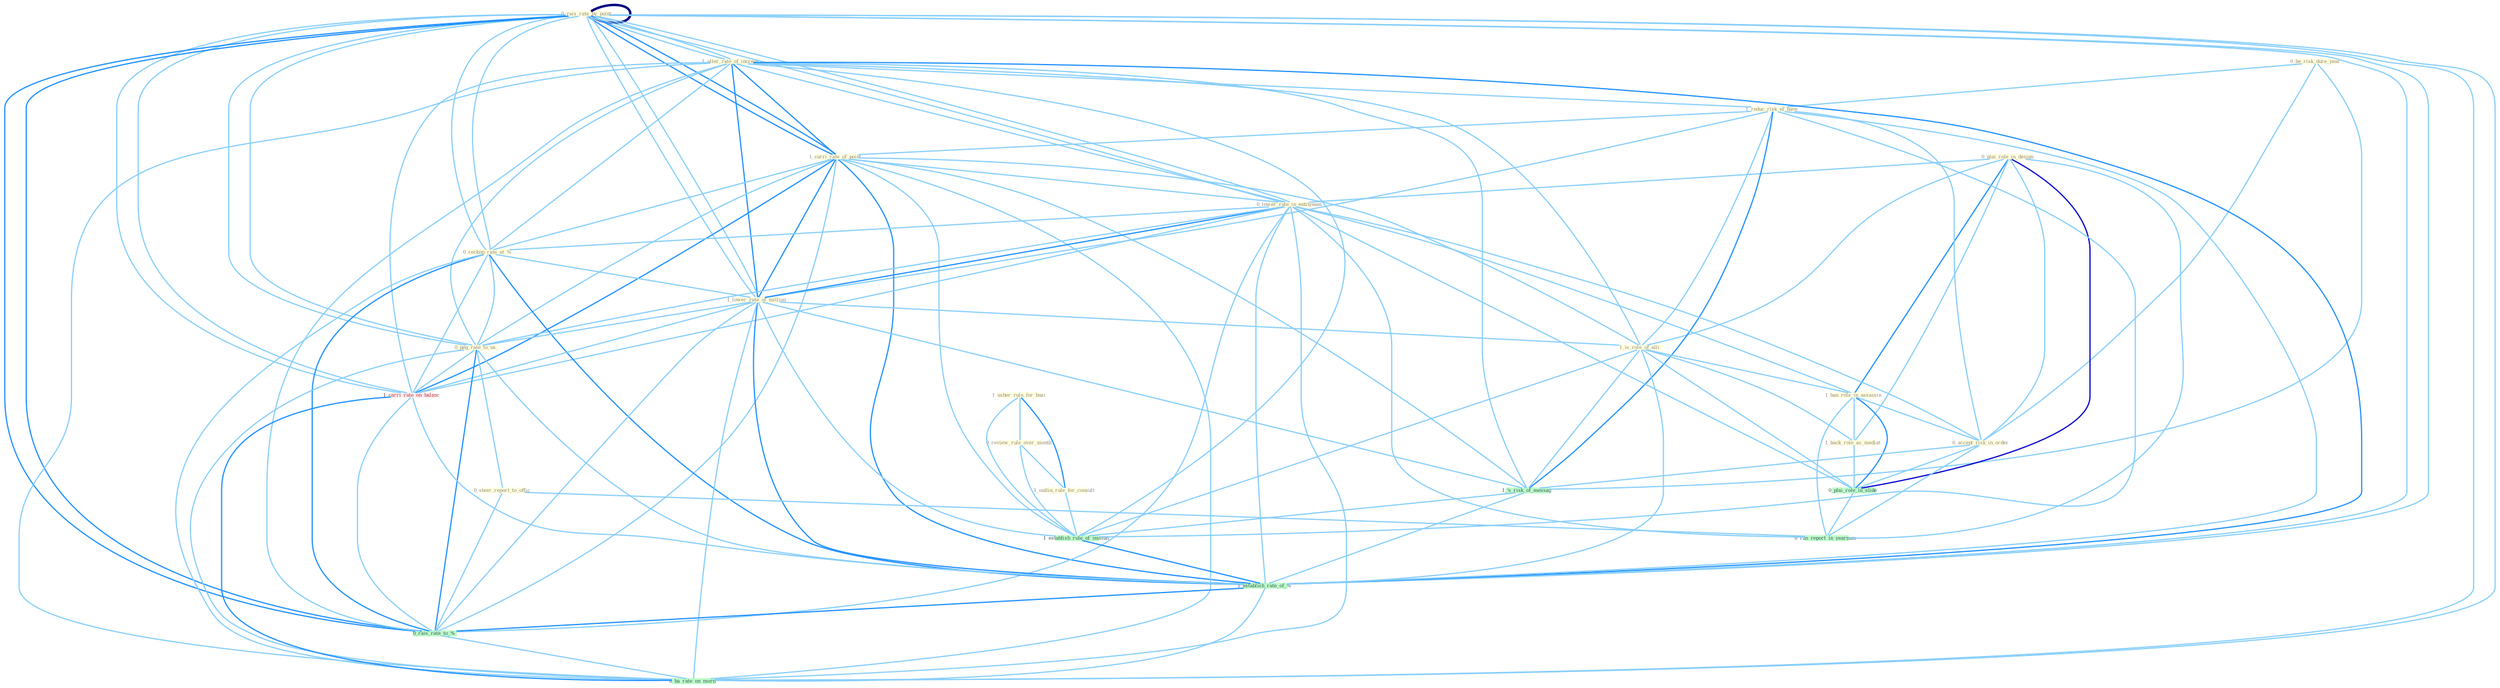 Graph G{ 
    node
    [shape=polygon,style=filled,width=.5,height=.06,color="#BDFCC9",fixedsize=true,fontsize=4,
    fontcolor="#2f4f4f"];
    {node
    [color="#ffffe0", fontcolor="#8b7d6b"] "0_be_risk_dure_year " "0_rais_rate_by_point " "0_plai_role_in_design " "1_alter_rate_of_increas " "0_rais_rate_by_point " "1_reduc_risk_of_have " "1_usher_rule_for_busi " "1_carri_rate_of_point " "0_lower_rate_in_entitynam " "0_reckon_rate_at_% " "1_lower_rate_of_million " "0_review_rule_over_month " "0_peg_rate_to_us " "0_steer_report_to_offic " "1_is_role_of_alli " "1_ban_role_in_assassin " "1_outlin_rule_for_consult " "1_back_role_as_mediat " "0_accept_risk_in_order "}
{node [color="#fff0f5", fontcolor="#b22222"] "1_carri_rate_on_balanc "}
edge [color="#B0E2FF"];

	"0_be_risk_dure_year " -- "1_reduc_risk_of_have " [w="1", color="#87cefa" ];
	"0_be_risk_dure_year " -- "0_accept_risk_in_order " [w="1", color="#87cefa" ];
	"0_be_risk_dure_year " -- "1_'s_risk_of_messag " [w="1", color="#87cefa" ];
	"0_rais_rate_by_point " -- "1_alter_rate_of_increas " [w="1", color="#87cefa" ];
	"0_rais_rate_by_point " -- "0_rais_rate_by_point " [w="4", style=bold, color="#000080", len=0.4];
	"0_rais_rate_by_point " -- "1_carri_rate_of_point " [w="2", color="#1e90ff" , len=0.8];
	"0_rais_rate_by_point " -- "0_lower_rate_in_entitynam " [w="1", color="#87cefa" ];
	"0_rais_rate_by_point " -- "0_reckon_rate_at_% " [w="1", color="#87cefa" ];
	"0_rais_rate_by_point " -- "1_lower_rate_of_million " [w="1", color="#87cefa" ];
	"0_rais_rate_by_point " -- "0_peg_rate_to_us " [w="1", color="#87cefa" ];
	"0_rais_rate_by_point " -- "1_carri_rate_on_balanc " [w="1", color="#87cefa" ];
	"0_rais_rate_by_point " -- "1_establish_rate_of_% " [w="1", color="#87cefa" ];
	"0_rais_rate_by_point " -- "0_rais_rate_to_% " [w="2", color="#1e90ff" , len=0.8];
	"0_rais_rate_by_point " -- "0_ha_rate_on_morn " [w="1", color="#87cefa" ];
	"0_plai_role_in_design " -- "0_lower_rate_in_entitynam " [w="1", color="#87cefa" ];
	"0_plai_role_in_design " -- "1_is_role_of_alli " [w="1", color="#87cefa" ];
	"0_plai_role_in_design " -- "1_ban_role_in_assassin " [w="2", color="#1e90ff" , len=0.8];
	"0_plai_role_in_design " -- "1_back_role_as_mediat " [w="1", color="#87cefa" ];
	"0_plai_role_in_design " -- "0_accept_risk_in_order " [w="1", color="#87cefa" ];
	"0_plai_role_in_design " -- "0_plai_role_in_slide " [w="3", color="#0000cd" , len=0.6];
	"0_plai_role_in_design " -- "0_ran_report_in_yearnum " [w="1", color="#87cefa" ];
	"1_alter_rate_of_increas " -- "0_rais_rate_by_point " [w="1", color="#87cefa" ];
	"1_alter_rate_of_increas " -- "1_reduc_risk_of_have " [w="1", color="#87cefa" ];
	"1_alter_rate_of_increas " -- "1_carri_rate_of_point " [w="2", color="#1e90ff" , len=0.8];
	"1_alter_rate_of_increas " -- "0_lower_rate_in_entitynam " [w="1", color="#87cefa" ];
	"1_alter_rate_of_increas " -- "0_reckon_rate_at_% " [w="1", color="#87cefa" ];
	"1_alter_rate_of_increas " -- "1_lower_rate_of_million " [w="2", color="#1e90ff" , len=0.8];
	"1_alter_rate_of_increas " -- "0_peg_rate_to_us " [w="1", color="#87cefa" ];
	"1_alter_rate_of_increas " -- "1_is_role_of_alli " [w="1", color="#87cefa" ];
	"1_alter_rate_of_increas " -- "1_carri_rate_on_balanc " [w="1", color="#87cefa" ];
	"1_alter_rate_of_increas " -- "1_'s_risk_of_messag " [w="1", color="#87cefa" ];
	"1_alter_rate_of_increas " -- "1_establish_rule_of_immun " [w="1", color="#87cefa" ];
	"1_alter_rate_of_increas " -- "1_establish_rate_of_% " [w="2", color="#1e90ff" , len=0.8];
	"1_alter_rate_of_increas " -- "0_rais_rate_to_% " [w="1", color="#87cefa" ];
	"1_alter_rate_of_increas " -- "0_ha_rate_on_morn " [w="1", color="#87cefa" ];
	"0_rais_rate_by_point " -- "1_carri_rate_of_point " [w="2", color="#1e90ff" , len=0.8];
	"0_rais_rate_by_point " -- "0_lower_rate_in_entitynam " [w="1", color="#87cefa" ];
	"0_rais_rate_by_point " -- "0_reckon_rate_at_% " [w="1", color="#87cefa" ];
	"0_rais_rate_by_point " -- "1_lower_rate_of_million " [w="1", color="#87cefa" ];
	"0_rais_rate_by_point " -- "0_peg_rate_to_us " [w="1", color="#87cefa" ];
	"0_rais_rate_by_point " -- "1_carri_rate_on_balanc " [w="1", color="#87cefa" ];
	"0_rais_rate_by_point " -- "1_establish_rate_of_% " [w="1", color="#87cefa" ];
	"0_rais_rate_by_point " -- "0_rais_rate_to_% " [w="2", color="#1e90ff" , len=0.8];
	"0_rais_rate_by_point " -- "0_ha_rate_on_morn " [w="1", color="#87cefa" ];
	"1_reduc_risk_of_have " -- "1_carri_rate_of_point " [w="1", color="#87cefa" ];
	"1_reduc_risk_of_have " -- "1_lower_rate_of_million " [w="1", color="#87cefa" ];
	"1_reduc_risk_of_have " -- "1_is_role_of_alli " [w="1", color="#87cefa" ];
	"1_reduc_risk_of_have " -- "0_accept_risk_in_order " [w="1", color="#87cefa" ];
	"1_reduc_risk_of_have " -- "1_'s_risk_of_messag " [w="2", color="#1e90ff" , len=0.8];
	"1_reduc_risk_of_have " -- "1_establish_rule_of_immun " [w="1", color="#87cefa" ];
	"1_reduc_risk_of_have " -- "1_establish_rate_of_% " [w="1", color="#87cefa" ];
	"1_usher_rule_for_busi " -- "0_review_rule_over_month " [w="1", color="#87cefa" ];
	"1_usher_rule_for_busi " -- "1_outlin_rule_for_consult " [w="2", color="#1e90ff" , len=0.8];
	"1_usher_rule_for_busi " -- "1_establish_rule_of_immun " [w="1", color="#87cefa" ];
	"1_carri_rate_of_point " -- "0_lower_rate_in_entitynam " [w="1", color="#87cefa" ];
	"1_carri_rate_of_point " -- "0_reckon_rate_at_% " [w="1", color="#87cefa" ];
	"1_carri_rate_of_point " -- "1_lower_rate_of_million " [w="2", color="#1e90ff" , len=0.8];
	"1_carri_rate_of_point " -- "0_peg_rate_to_us " [w="1", color="#87cefa" ];
	"1_carri_rate_of_point " -- "1_is_role_of_alli " [w="1", color="#87cefa" ];
	"1_carri_rate_of_point " -- "1_carri_rate_on_balanc " [w="2", color="#1e90ff" , len=0.8];
	"1_carri_rate_of_point " -- "1_'s_risk_of_messag " [w="1", color="#87cefa" ];
	"1_carri_rate_of_point " -- "1_establish_rule_of_immun " [w="1", color="#87cefa" ];
	"1_carri_rate_of_point " -- "1_establish_rate_of_% " [w="2", color="#1e90ff" , len=0.8];
	"1_carri_rate_of_point " -- "0_rais_rate_to_% " [w="1", color="#87cefa" ];
	"1_carri_rate_of_point " -- "0_ha_rate_on_morn " [w="1", color="#87cefa" ];
	"0_lower_rate_in_entitynam " -- "0_reckon_rate_at_% " [w="1", color="#87cefa" ];
	"0_lower_rate_in_entitynam " -- "1_lower_rate_of_million " [w="2", color="#1e90ff" , len=0.8];
	"0_lower_rate_in_entitynam " -- "0_peg_rate_to_us " [w="1", color="#87cefa" ];
	"0_lower_rate_in_entitynam " -- "1_ban_role_in_assassin " [w="1", color="#87cefa" ];
	"0_lower_rate_in_entitynam " -- "0_accept_risk_in_order " [w="1", color="#87cefa" ];
	"0_lower_rate_in_entitynam " -- "0_plai_role_in_slide " [w="1", color="#87cefa" ];
	"0_lower_rate_in_entitynam " -- "1_carri_rate_on_balanc " [w="1", color="#87cefa" ];
	"0_lower_rate_in_entitynam " -- "0_ran_report_in_yearnum " [w="1", color="#87cefa" ];
	"0_lower_rate_in_entitynam " -- "1_establish_rate_of_% " [w="1", color="#87cefa" ];
	"0_lower_rate_in_entitynam " -- "0_rais_rate_to_% " [w="1", color="#87cefa" ];
	"0_lower_rate_in_entitynam " -- "0_ha_rate_on_morn " [w="1", color="#87cefa" ];
	"0_reckon_rate_at_% " -- "1_lower_rate_of_million " [w="1", color="#87cefa" ];
	"0_reckon_rate_at_% " -- "0_peg_rate_to_us " [w="1", color="#87cefa" ];
	"0_reckon_rate_at_% " -- "1_carri_rate_on_balanc " [w="1", color="#87cefa" ];
	"0_reckon_rate_at_% " -- "1_establish_rate_of_% " [w="2", color="#1e90ff" , len=0.8];
	"0_reckon_rate_at_% " -- "0_rais_rate_to_% " [w="2", color="#1e90ff" , len=0.8];
	"0_reckon_rate_at_% " -- "0_ha_rate_on_morn " [w="1", color="#87cefa" ];
	"1_lower_rate_of_million " -- "0_peg_rate_to_us " [w="1", color="#87cefa" ];
	"1_lower_rate_of_million " -- "1_is_role_of_alli " [w="1", color="#87cefa" ];
	"1_lower_rate_of_million " -- "1_carri_rate_on_balanc " [w="1", color="#87cefa" ];
	"1_lower_rate_of_million " -- "1_'s_risk_of_messag " [w="1", color="#87cefa" ];
	"1_lower_rate_of_million " -- "1_establish_rule_of_immun " [w="1", color="#87cefa" ];
	"1_lower_rate_of_million " -- "1_establish_rate_of_% " [w="2", color="#1e90ff" , len=0.8];
	"1_lower_rate_of_million " -- "0_rais_rate_to_% " [w="1", color="#87cefa" ];
	"1_lower_rate_of_million " -- "0_ha_rate_on_morn " [w="1", color="#87cefa" ];
	"0_review_rule_over_month " -- "1_outlin_rule_for_consult " [w="1", color="#87cefa" ];
	"0_review_rule_over_month " -- "1_establish_rule_of_immun " [w="1", color="#87cefa" ];
	"0_peg_rate_to_us " -- "0_steer_report_to_offic " [w="1", color="#87cefa" ];
	"0_peg_rate_to_us " -- "1_carri_rate_on_balanc " [w="1", color="#87cefa" ];
	"0_peg_rate_to_us " -- "1_establish_rate_of_% " [w="1", color="#87cefa" ];
	"0_peg_rate_to_us " -- "0_rais_rate_to_% " [w="2", color="#1e90ff" , len=0.8];
	"0_peg_rate_to_us " -- "0_ha_rate_on_morn " [w="1", color="#87cefa" ];
	"0_steer_report_to_offic " -- "0_ran_report_in_yearnum " [w="1", color="#87cefa" ];
	"0_steer_report_to_offic " -- "0_rais_rate_to_% " [w="1", color="#87cefa" ];
	"1_is_role_of_alli " -- "1_ban_role_in_assassin " [w="1", color="#87cefa" ];
	"1_is_role_of_alli " -- "1_back_role_as_mediat " [w="1", color="#87cefa" ];
	"1_is_role_of_alli " -- "0_plai_role_in_slide " [w="1", color="#87cefa" ];
	"1_is_role_of_alli " -- "1_'s_risk_of_messag " [w="1", color="#87cefa" ];
	"1_is_role_of_alli " -- "1_establish_rule_of_immun " [w="1", color="#87cefa" ];
	"1_is_role_of_alli " -- "1_establish_rate_of_% " [w="1", color="#87cefa" ];
	"1_ban_role_in_assassin " -- "1_back_role_as_mediat " [w="1", color="#87cefa" ];
	"1_ban_role_in_assassin " -- "0_accept_risk_in_order " [w="1", color="#87cefa" ];
	"1_ban_role_in_assassin " -- "0_plai_role_in_slide " [w="2", color="#1e90ff" , len=0.8];
	"1_ban_role_in_assassin " -- "0_ran_report_in_yearnum " [w="1", color="#87cefa" ];
	"1_outlin_rule_for_consult " -- "1_establish_rule_of_immun " [w="1", color="#87cefa" ];
	"1_back_role_as_mediat " -- "0_plai_role_in_slide " [w="1", color="#87cefa" ];
	"0_accept_risk_in_order " -- "0_plai_role_in_slide " [w="1", color="#87cefa" ];
	"0_accept_risk_in_order " -- "1_'s_risk_of_messag " [w="1", color="#87cefa" ];
	"0_accept_risk_in_order " -- "0_ran_report_in_yearnum " [w="1", color="#87cefa" ];
	"0_plai_role_in_slide " -- "0_ran_report_in_yearnum " [w="1", color="#87cefa" ];
	"1_carri_rate_on_balanc " -- "1_establish_rate_of_% " [w="1", color="#87cefa" ];
	"1_carri_rate_on_balanc " -- "0_rais_rate_to_% " [w="1", color="#87cefa" ];
	"1_carri_rate_on_balanc " -- "0_ha_rate_on_morn " [w="2", color="#1e90ff" , len=0.8];
	"1_'s_risk_of_messag " -- "1_establish_rule_of_immun " [w="1", color="#87cefa" ];
	"1_'s_risk_of_messag " -- "1_establish_rate_of_% " [w="1", color="#87cefa" ];
	"1_establish_rule_of_immun " -- "1_establish_rate_of_% " [w="2", color="#1e90ff" , len=0.8];
	"1_establish_rate_of_% " -- "0_rais_rate_to_% " [w="2", color="#1e90ff" , len=0.8];
	"1_establish_rate_of_% " -- "0_ha_rate_on_morn " [w="1", color="#87cefa" ];
	"0_rais_rate_to_% " -- "0_ha_rate_on_morn " [w="1", color="#87cefa" ];
}